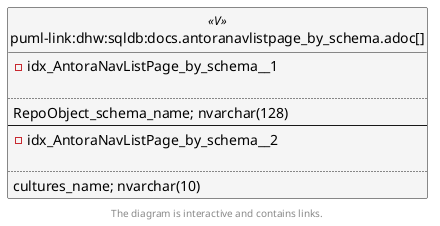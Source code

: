 @startuml
left to right direction
'top to bottom direction
hide circle
'avoide "." issues:
set namespaceSeparator none


skinparam class {
  BackgroundColor White
  BackgroundColor<<FN>> Yellow
  BackgroundColor<<FS>> Yellow
  BackgroundColor<<FT>> LightGray
  BackgroundColor<<IF>> Yellow
  BackgroundColor<<IS>> Yellow
  BackgroundColor<<P>> Aqua
  BackgroundColor<<PC>> Aqua
  BackgroundColor<<SN>> Yellow
  BackgroundColor<<SO>> SlateBlue
  BackgroundColor<<TF>> LightGray
  BackgroundColor<<TR>> Tomato
  BackgroundColor<<U>> White
  BackgroundColor<<V>> WhiteSmoke
  BackgroundColor<<X>> Aqua
  BackgroundColor<<external>> AliceBlue
}


entity "puml-link:dhw:sqldb:docs.antoranavlistpage_by_schema.adoc[]" as docs.AntoraNavListPage_by_schema << V >> {
- idx_AntoraNavListPage_by_schema__1

..
RepoObject_schema_name; nvarchar(128)
--
- idx_AntoraNavListPage_by_schema__2

..
cultures_name; nvarchar(10)
}

footer The diagram is interactive and contains links.
@enduml

